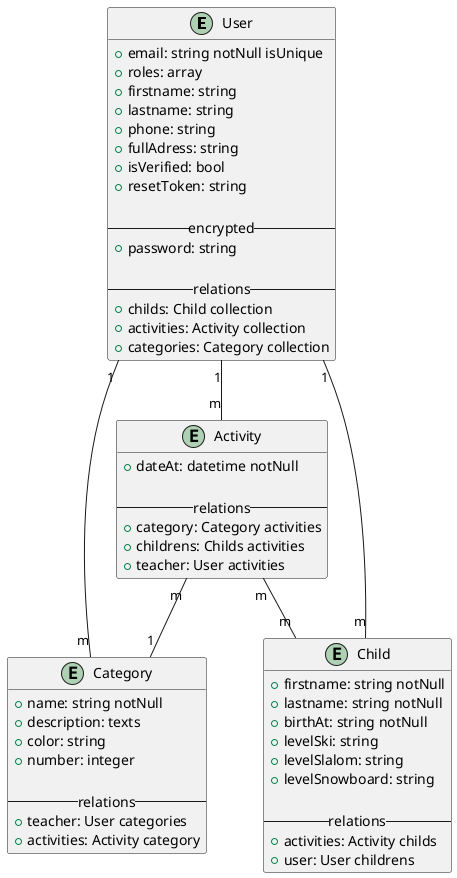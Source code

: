 @startuml entities

entity User {
  + email: string notNull isUnique
  + roles: array
  + firstname: string 
  + lastname: string
  + phone: string 
  + fullAdress: string
  + isVerified: bool
  + resetToken: string

  -- encrypted --
  + password: string
  
  -- relations --
  + childs: Child collection
  + activities: Activity collection 
  + categories: Category collection
}

entity Category {
  + name: string notNull
  + description: texts
  + color: string
  + number: integer
  
  -- relations --
  + teacher: User categories
  + activities: Activity category
}

entity Child {
  + firstname: string notNull
  + lastname: string notNull
  + birthAt: string notNull
  + levelSki: string
  + levelSlalom: string
  + levelSnowboard: string
  
  -- relations --
  + activities: Activity childs
  + user: User childrens
}

entity Activity {
  + dateAt: datetime notNull
  
  -- relations --
  + category: Category activities
  + childrens: Childs activities
  + teacher: User activities
}

User        "1" -- "m"      Child
User        "1" -- "m"      Activity
User        "1" -- "m"      Category

Activity        "m" -- "m"      Child
Activity        "m" -- "1"      Category

@enduml
